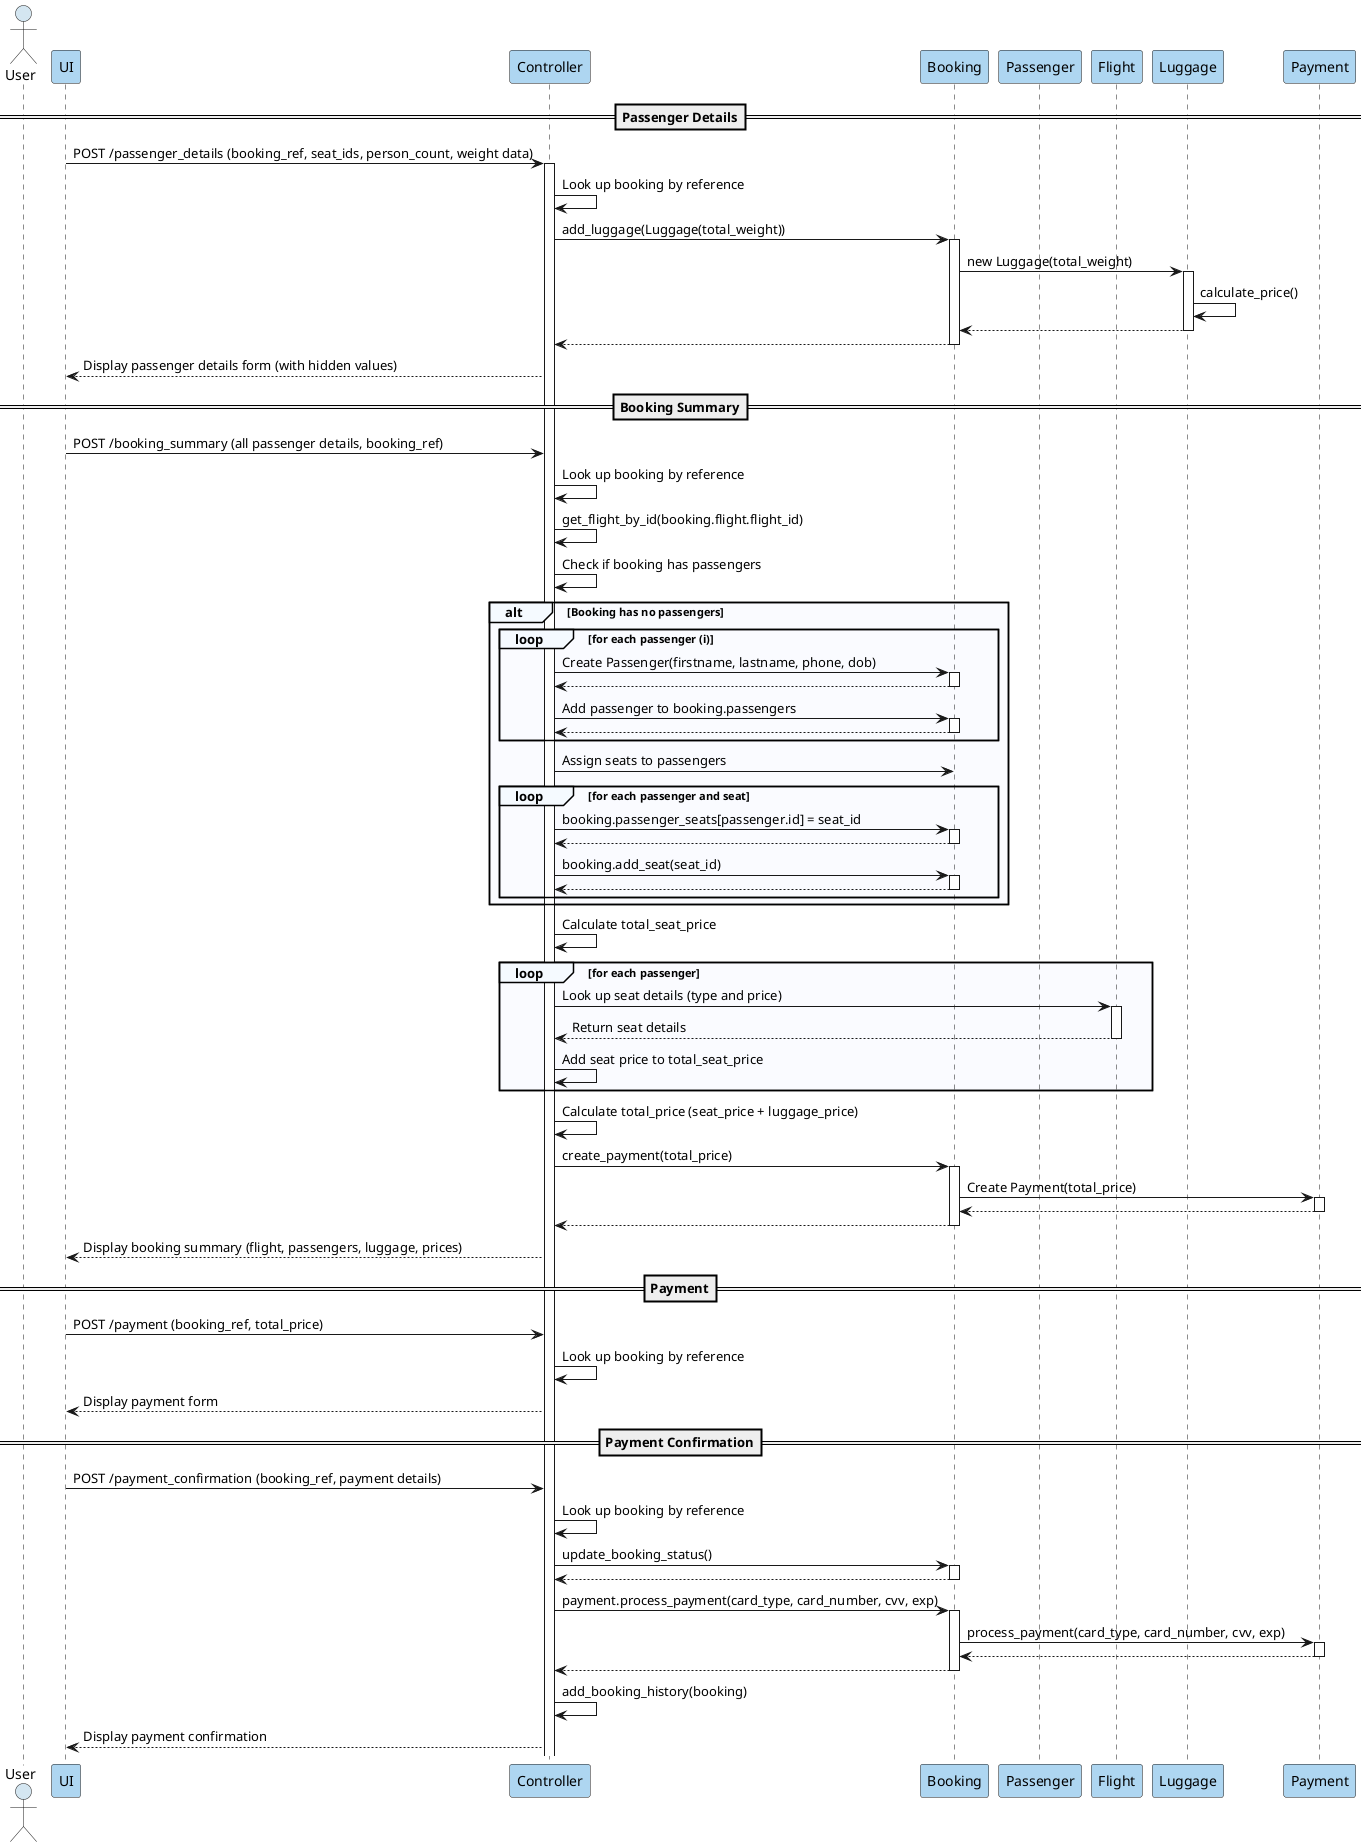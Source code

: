 @startuml Sequence Diagram

skinparam SequenceBoxBorderColor #4682B4
skinparam SequenceBoxBackgroundColor #E6F3FF
skinparam SequenceGroupBackgroundColor #F5FAFF
skinparam SequenceGroupBodyBackgroundColor #FAFBFF
skinparam ParticipantBackgroundColor #AED6F1
skinparam ActorBackgroundColor #D4E6F1

actor "User" as user
participant "UI" as UI
participant "Controller" as Controller
participant "Booking" as booking
participant "Passenger" as passenger
participant "Flight" as flight
participant "Luggage" as luggage
participant "Payment" as payment

== Passenger Details==

UI -> Controller : POST /passenger_details (booking_ref, seat_ids, person_count, weight data)
activate Controller

Controller -> Controller : Look up booking by reference

Controller -> booking : add_luggage(Luggage(total_weight))
activate booking
booking -> luggage : new Luggage(total_weight)
activate luggage
luggage -> luggage : calculate_price()
luggage --> booking :
deactivate luggage
booking --> Controller :
deactivate booking

Controller --> UI : Display passenger details form (with hidden values)

== Booking Summary==

UI -> Controller : POST /booking_summary (all passenger details, booking_ref)

Controller -> Controller : Look up booking by reference

Controller -> Controller : get_flight_by_id(booking.flight.flight_id)

Controller -> Controller : Check if booking has passengers

alt Booking has no passengers
    loop for each passenger (i)
        Controller -> booking : Create Passenger(firstname, lastname, phone, dob)
        activate booking
        booking --> Controller :
        deactivate booking

        Controller -> booking : Add passenger to booking.passengers
        activate booking
        booking --> Controller :
        deactivate booking
    end
    
    Controller -> booking : Assign seats to passengers
    loop for each passenger and seat
        Controller -> booking : booking.passenger_seats[passenger.id] = seat_id
        activate booking
        booking --> Controller
        deactivate booking

        Controller -> booking : booking.add_seat(seat_id)
        activate booking
        booking --> Controller
        deactivate booking
    end
end

Controller -> Controller : Calculate total_seat_price
loop for each passenger
    Controller -> flight : Look up seat details (type and price)
    activate flight
    flight --> Controller : Return seat details
    deactivate flight
    Controller -> Controller : Add seat price to total_seat_price
end

Controller -> Controller : Calculate total_price (seat_price + luggage_price)
Controller -> booking : create_payment(total_price)
activate booking
booking -> payment : Create Payment(total_price)
activate payment
payment --> booking :
deactivate payment
booking --> Controller :
deactivate booking

Controller --> UI : Display booking summary (flight, passengers, luggage, prices)

== Payment==

UI -> Controller : POST /payment (booking_ref, total_price)

Controller -> Controller : Look up booking by reference

Controller --> UI : Display payment form

== Payment Confirmation==

UI-> Controller : POST /payment_confirmation (booking_ref, payment details)

Controller -> Controller : Look up booking by reference

Controller -> booking : update_booking_status()
activate booking
booking --> Controller :
deactivate booking

Controller -> booking : payment.process_payment(card_type, card_number, cvv, exp)
activate booking
booking -> payment : process_payment(card_type, card_number, cvv, exp)
activate payment
payment --> booking :
deactivate payment
booking --> Controller :
deactivate booking

Controller -> Controller : add_booking_history(booking)

Controller --> UI : Display payment confirmation

@enduml